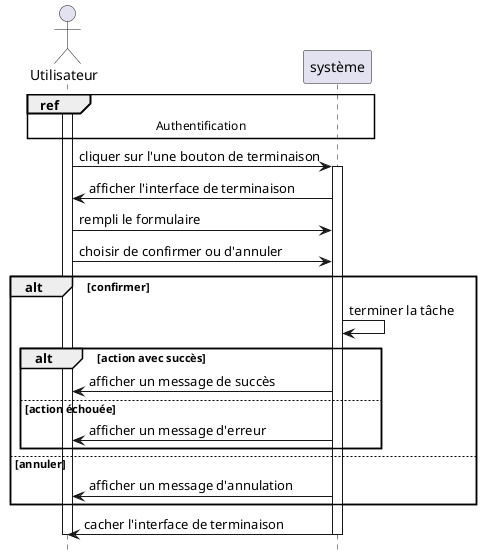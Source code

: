 @startuml terminer_task

hide footbox


actor "Utilisateur" as user
participant "système" as system


ref over user, system : Authentification
activate user
user -> system : cliquer sur l'une bouton de terminaison
activate system
system -> user : afficher l'interface de terminaison
user -> system : rempli le formulaire
user -> system : choisir de confirmer ou d'annuler
alt confirmer
system -> system : terminer la tâche
alt action avec succès
  system -> user : afficher un message de succès
else action échouée
  system -> user : afficher un message d'erreur
end
else annuler
  system -> user : afficher un message d'annulation
end
system -> user : cacher l'interface de terminaison



deactivate system
deactivate user